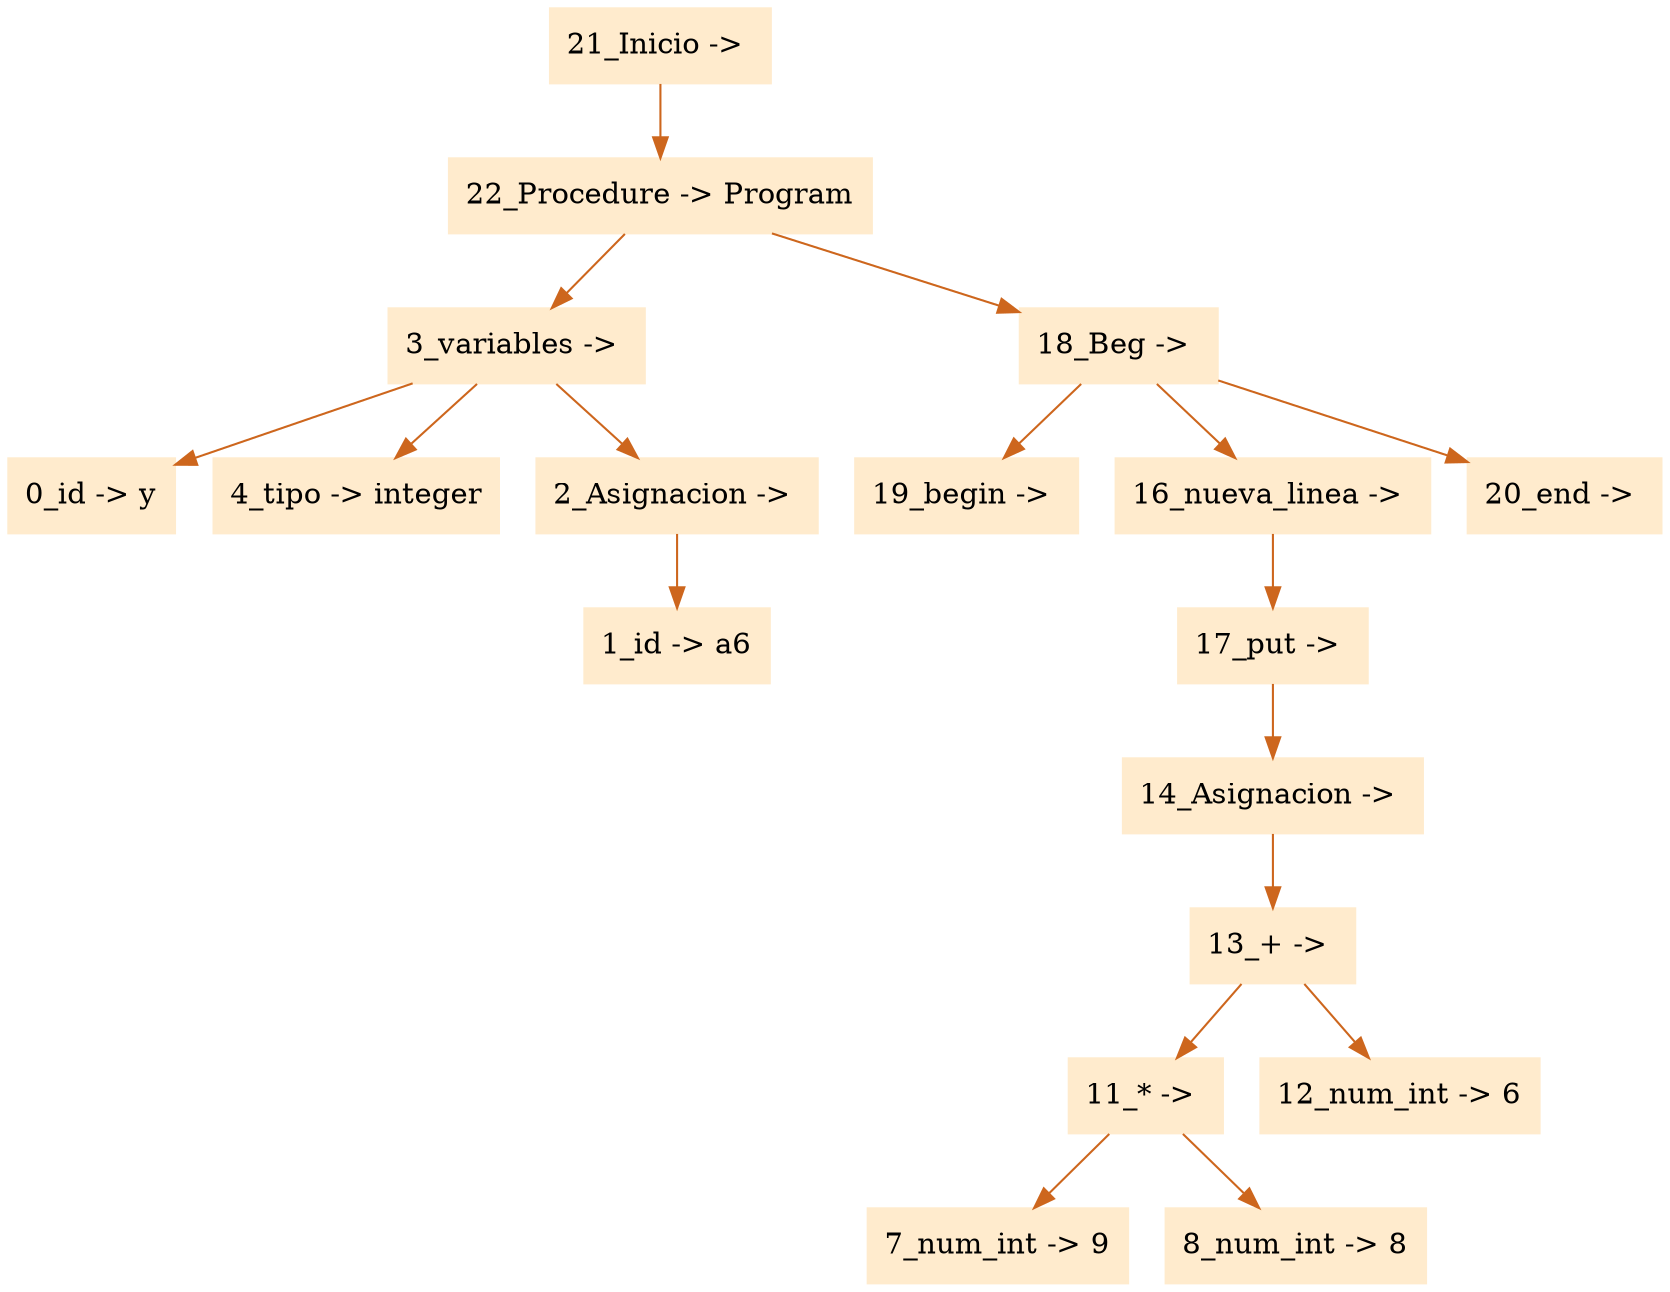 digraph G {node[shape=box, style=filled, color=blanchedalmond]; edge[color=chocolate3];rankdir=UD 

"21_Inicio -> "->"22_Procedure -> Program"
"22_Procedure -> Program"->"3_variables -> "
"3_variables -> "->"0_id -> y"
"3_variables -> "->"4_tipo -> integer"
"3_variables -> "->"2_Asignacion -> "
"2_Asignacion -> "->"1_id -> a6"
"22_Procedure -> Program"->"18_Beg -> "
"18_Beg -> "->"19_begin -> "
"18_Beg -> "->"16_nueva_linea -> "
"16_nueva_linea -> "->"17_put -> "
"17_put -> "->"14_Asignacion -> "
"14_Asignacion -> "->"13_+ -> "
"13_+ -> "->"11_* -> "
"11_* -> "->"7_num_int -> 9"
"11_* -> "->"8_num_int -> 8"
"13_+ -> "->"12_num_int -> 6"
"18_Beg -> "->"20_end -> "


}
